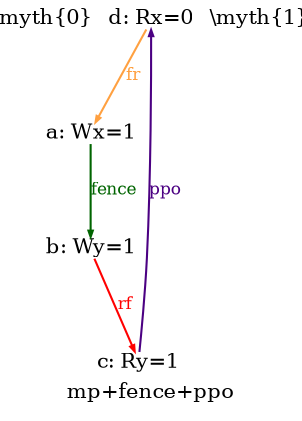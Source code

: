 /* Generated, do not edit, edit img/mp+lwfence+ppo.litmus instead */
/* Generated, do not edit, edit img/mp+lwfence+ppo.litmus instead */
digraph G {

splines=spline;

/* legend */
fontsize=10;
label="mp+fence+ppo";


/* the unlocked events */
proc0_label_node [shape=none, fontsize=10, label="\\myth{0}", pos="1.000000,0.588000!", fixedsize=true, width=0.455000, height=0.091875]
eiid0 [label="a: Wx=1", shape="none", fontsize=10, pos="1.000000,0.367500!", fixedsize="true", height="0.138889", width="0.486111"];
eiid1 [label="b: Wy=1", shape="none", fontsize=10, pos="1.000000,0.000000!", fixedsize="true", height="0.138889", width="0.486111"];
proc1_label_node [shape=none, fontsize=10, label="\\myth{1}", pos="1.700000,0.588000!", fixedsize=true, width=0.455000, height=0.091875]
eiid2 [label="c: Ry=1", shape="none", fontsize=10, pos="1.700000,0.367500!", fixedsize="true", height="0.138889", width="0.486111"];
eiid3 [label="d: Rx=0", shape="none", fontsize=10, pos="1.700000,0.000000!", fixedsize="true", height="0.138889", width="0.486111"];

/* the intra_causality_data edges */


/* the intra_causality_control edges */

/* the poi edges */
/* the rfmap edges */
eiid1 -> eiid2 [label="rf", color="red", fontcolor="red", fontsize=8, arrowsize="0.300000"];


/* The viewed-before edges */
eiid3 -> eiid2 [label="ppo", color="indigo", fontcolor="indigo", fontsize=8, arrowsize="0.300000", dir="back"];
eiid0 -> eiid1 [label="fence", color="darkgreen", fontcolor="darkgreen", fontsize=8, arrowsize="0.300000"];
eiid3 -> eiid0 [label="fr", color="#ffa040", fontcolor="#ffa040", fontsize=8, arrowsize="0.300000"];
}

